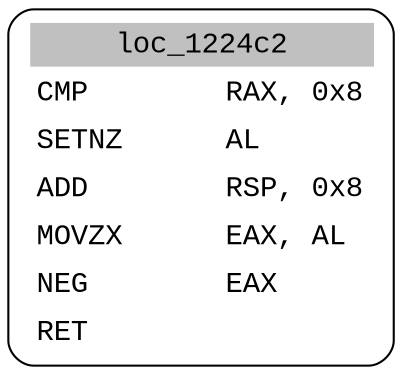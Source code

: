 digraph asm_graph {
1941 [
shape="Mrecord" fontname="Courier New"label =<<table border="0" cellborder="0" cellpadding="3"><tr><td align="center" colspan="2" bgcolor="grey">loc_1224c2</td></tr><tr><td align="left">CMP        RAX, 0x8</td></tr><tr><td align="left">SETNZ      AL</td></tr><tr><td align="left">ADD        RSP, 0x8</td></tr><tr><td align="left">MOVZX      EAX, AL</td></tr><tr><td align="left">NEG        EAX</td></tr><tr><td align="left">RET        </td></tr></table>> ];
}